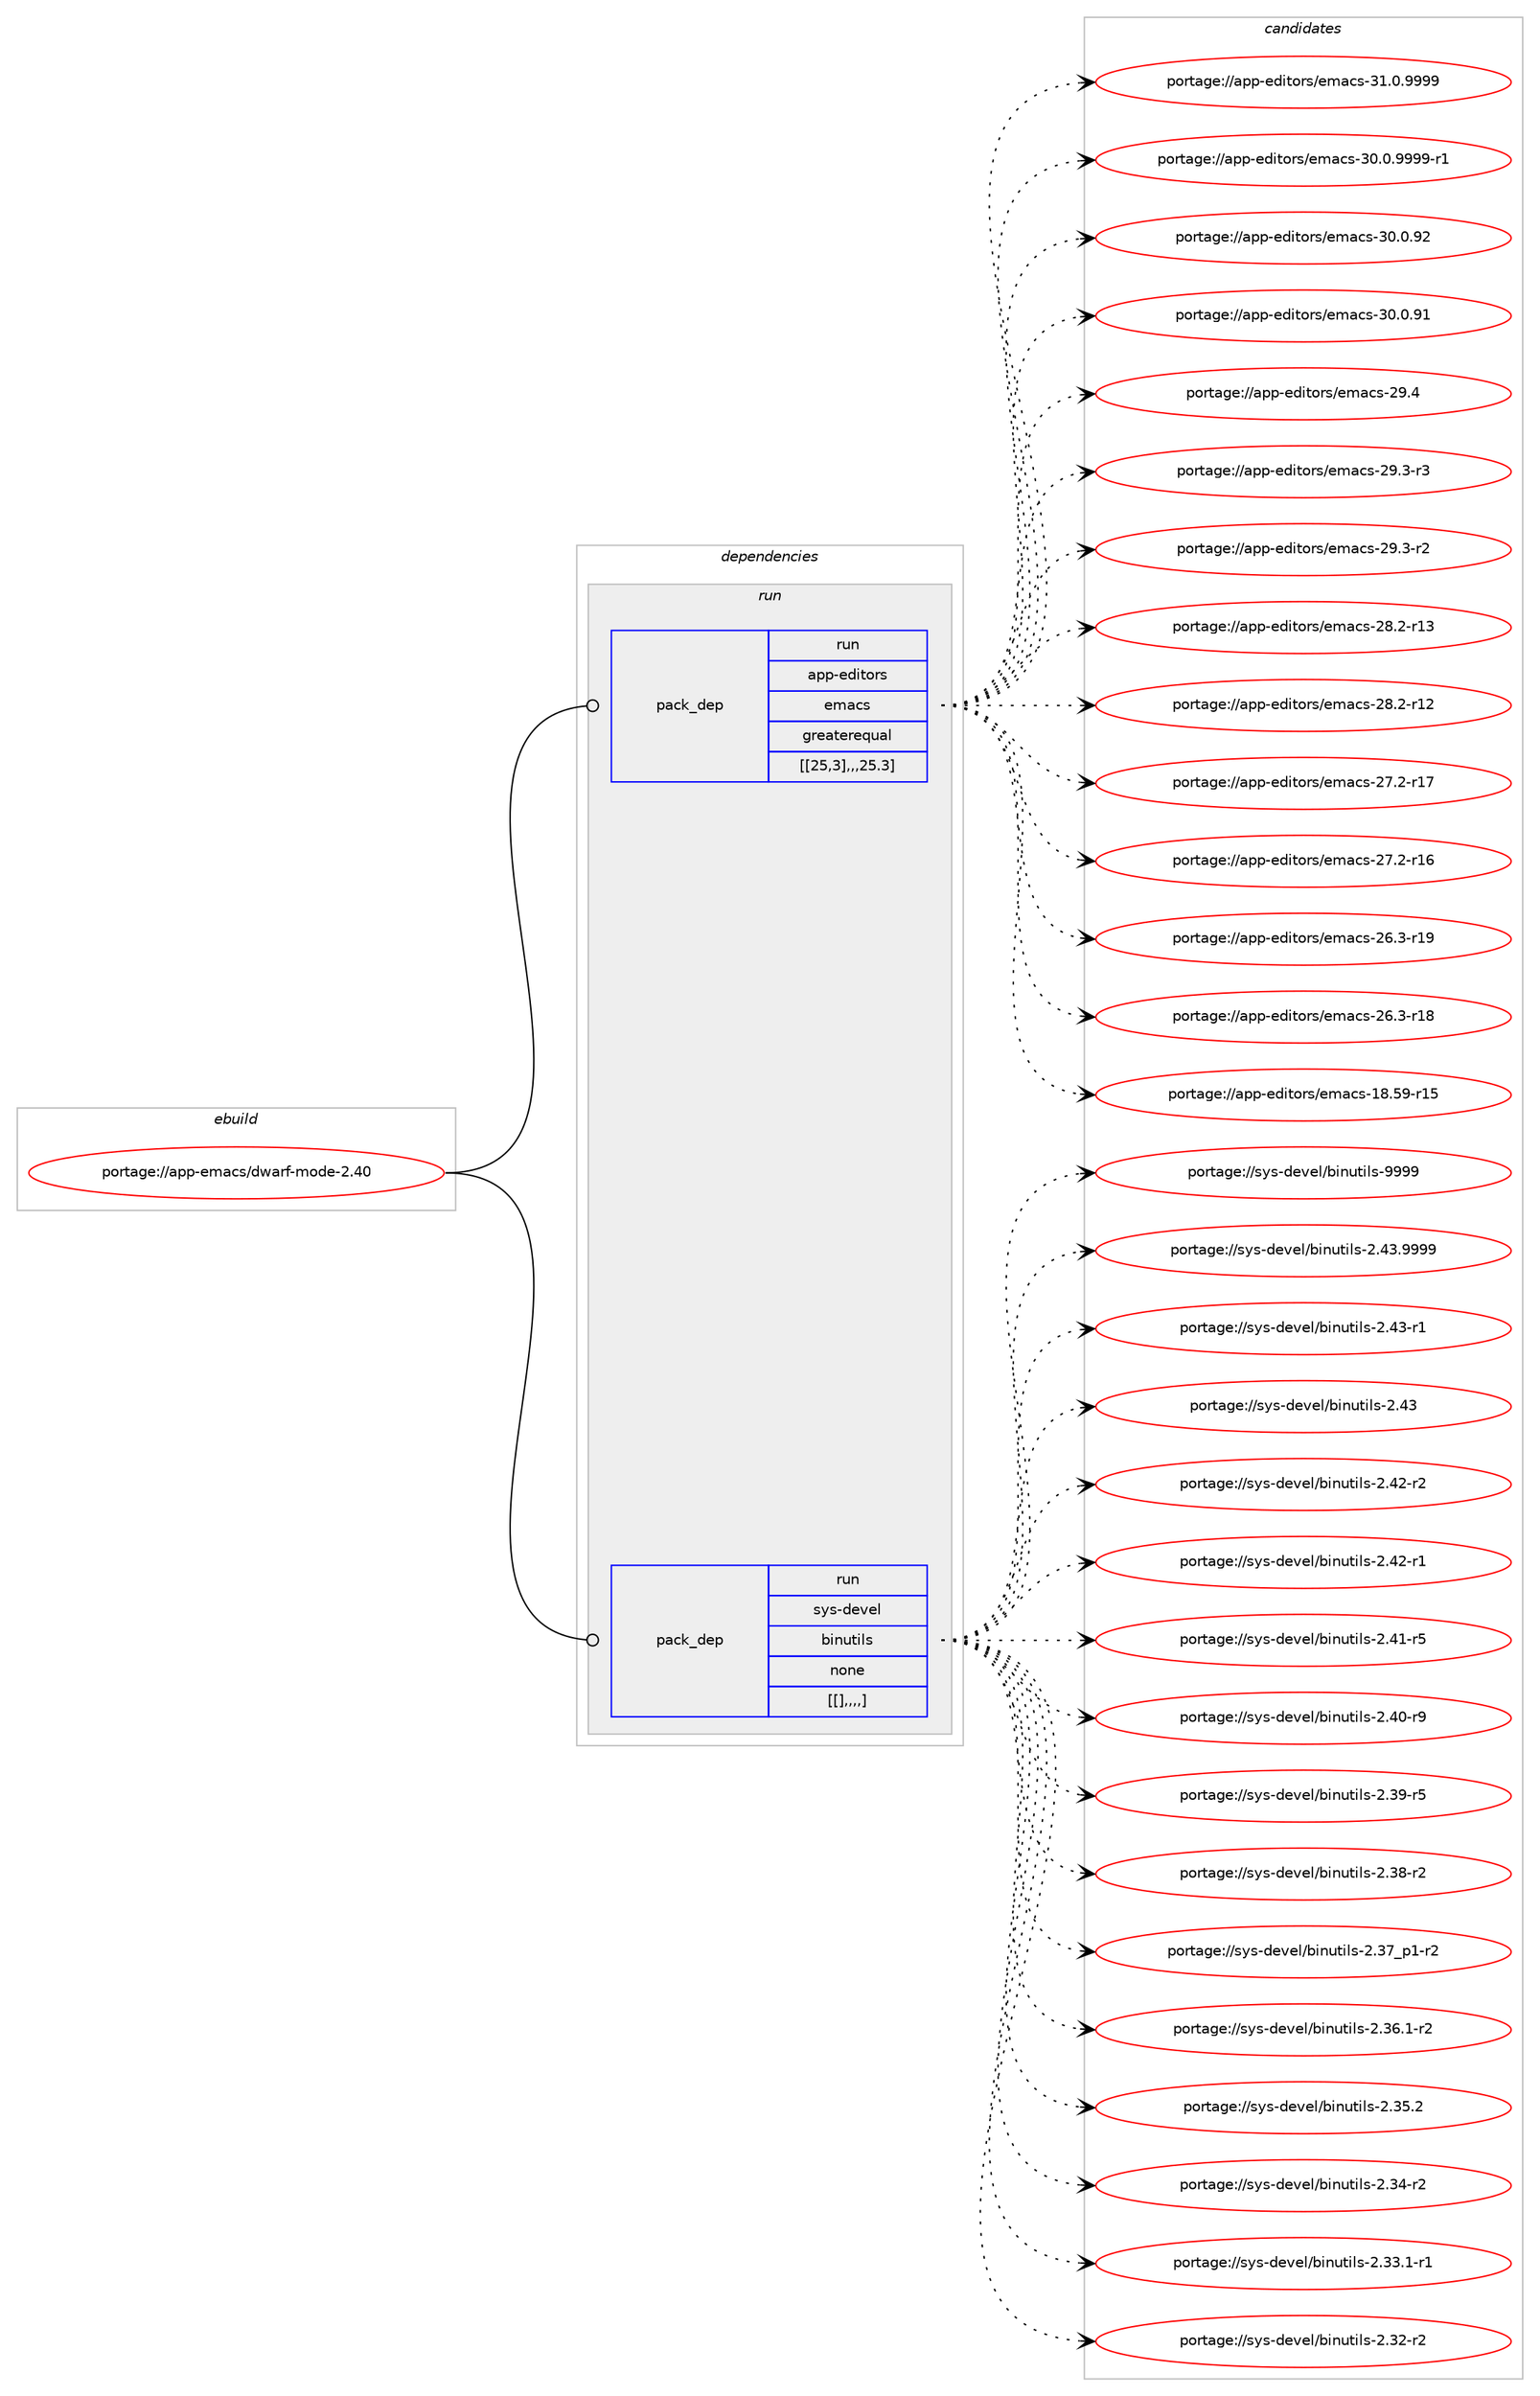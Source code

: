 digraph prolog {

# *************
# Graph options
# *************

newrank=true;
concentrate=true;
compound=true;
graph [rankdir=LR,fontname=Helvetica,fontsize=10,ranksep=1.5];#, ranksep=2.5, nodesep=0.2];
edge  [arrowhead=vee];
node  [fontname=Helvetica,fontsize=10];

# **********
# The ebuild
# **********

subgraph cluster_leftcol {
color=gray;
label=<<i>ebuild</i>>;
id [label="portage://app-emacs/dwarf-mode-2.40", color=red, width=4, href="../app-emacs/dwarf-mode-2.40.svg"];
}

# ****************
# The dependencies
# ****************

subgraph cluster_midcol {
color=gray;
label=<<i>dependencies</i>>;
subgraph cluster_compile {
fillcolor="#eeeeee";
style=filled;
label=<<i>compile</i>>;
}
subgraph cluster_compileandrun {
fillcolor="#eeeeee";
style=filled;
label=<<i>compile and run</i>>;
}
subgraph cluster_run {
fillcolor="#eeeeee";
style=filled;
label=<<i>run</i>>;
subgraph pack15345 {
dependency21292 [label=<<TABLE BORDER="0" CELLBORDER="1" CELLSPACING="0" CELLPADDING="4" WIDTH="220"><TR><TD ROWSPAN="6" CELLPADDING="30">pack_dep</TD></TR><TR><TD WIDTH="110">run</TD></TR><TR><TD>app-editors</TD></TR><TR><TD>emacs</TD></TR><TR><TD>greaterequal</TD></TR><TR><TD>[[25,3],,,25.3]</TD></TR></TABLE>>, shape=none, color=blue];
}
id:e -> dependency21292:w [weight=20,style="solid",arrowhead="odot"];
subgraph pack15363 {
dependency21337 [label=<<TABLE BORDER="0" CELLBORDER="1" CELLSPACING="0" CELLPADDING="4" WIDTH="220"><TR><TD ROWSPAN="6" CELLPADDING="30">pack_dep</TD></TR><TR><TD WIDTH="110">run</TD></TR><TR><TD>sys-devel</TD></TR><TR><TD>binutils</TD></TR><TR><TD>none</TD></TR><TR><TD>[[],,,,]</TD></TR></TABLE>>, shape=none, color=blue];
}
id:e -> dependency21337:w [weight=20,style="solid",arrowhead="odot"];
}
}

# **************
# The candidates
# **************

subgraph cluster_choices {
rank=same;
color=gray;
label=<<i>candidates</i>>;

subgraph choice13661 {
color=black;
nodesep=1;
choice971121124510110010511611111411547101109979911545514946484657575757 [label="portage://app-editors/emacs-31.0.9999", color=red, width=4,href="../app-editors/emacs-31.0.9999.svg"];
choice9711211245101100105116111114115471011099799115455148464846575757574511449 [label="portage://app-editors/emacs-30.0.9999-r1", color=red, width=4,href="../app-editors/emacs-30.0.9999-r1.svg"];
choice97112112451011001051161111141154710110997991154551484648465750 [label="portage://app-editors/emacs-30.0.92", color=red, width=4,href="../app-editors/emacs-30.0.92.svg"];
choice97112112451011001051161111141154710110997991154551484648465749 [label="portage://app-editors/emacs-30.0.91", color=red, width=4,href="../app-editors/emacs-30.0.91.svg"];
choice97112112451011001051161111141154710110997991154550574652 [label="portage://app-editors/emacs-29.4", color=red, width=4,href="../app-editors/emacs-29.4.svg"];
choice971121124510110010511611111411547101109979911545505746514511451 [label="portage://app-editors/emacs-29.3-r3", color=red, width=4,href="../app-editors/emacs-29.3-r3.svg"];
choice971121124510110010511611111411547101109979911545505746514511450 [label="portage://app-editors/emacs-29.3-r2", color=red, width=4,href="../app-editors/emacs-29.3-r2.svg"];
choice97112112451011001051161111141154710110997991154550564650451144951 [label="portage://app-editors/emacs-28.2-r13", color=red, width=4,href="../app-editors/emacs-28.2-r13.svg"];
choice97112112451011001051161111141154710110997991154550564650451144950 [label="portage://app-editors/emacs-28.2-r12", color=red, width=4,href="../app-editors/emacs-28.2-r12.svg"];
choice97112112451011001051161111141154710110997991154550554650451144955 [label="portage://app-editors/emacs-27.2-r17", color=red, width=4,href="../app-editors/emacs-27.2-r17.svg"];
choice97112112451011001051161111141154710110997991154550554650451144954 [label="portage://app-editors/emacs-27.2-r16", color=red, width=4,href="../app-editors/emacs-27.2-r16.svg"];
choice97112112451011001051161111141154710110997991154550544651451144957 [label="portage://app-editors/emacs-26.3-r19", color=red, width=4,href="../app-editors/emacs-26.3-r19.svg"];
choice97112112451011001051161111141154710110997991154550544651451144956 [label="portage://app-editors/emacs-26.3-r18", color=red, width=4,href="../app-editors/emacs-26.3-r18.svg"];
choice9711211245101100105116111114115471011099799115454956465357451144953 [label="portage://app-editors/emacs-18.59-r15", color=red, width=4,href="../app-editors/emacs-18.59-r15.svg"];
dependency21292:e -> choice971121124510110010511611111411547101109979911545514946484657575757:w [style=dotted,weight="100"];
dependency21292:e -> choice9711211245101100105116111114115471011099799115455148464846575757574511449:w [style=dotted,weight="100"];
dependency21292:e -> choice97112112451011001051161111141154710110997991154551484648465750:w [style=dotted,weight="100"];
dependency21292:e -> choice97112112451011001051161111141154710110997991154551484648465749:w [style=dotted,weight="100"];
dependency21292:e -> choice97112112451011001051161111141154710110997991154550574652:w [style=dotted,weight="100"];
dependency21292:e -> choice971121124510110010511611111411547101109979911545505746514511451:w [style=dotted,weight="100"];
dependency21292:e -> choice971121124510110010511611111411547101109979911545505746514511450:w [style=dotted,weight="100"];
dependency21292:e -> choice97112112451011001051161111141154710110997991154550564650451144951:w [style=dotted,weight="100"];
dependency21292:e -> choice97112112451011001051161111141154710110997991154550564650451144950:w [style=dotted,weight="100"];
dependency21292:e -> choice97112112451011001051161111141154710110997991154550554650451144955:w [style=dotted,weight="100"];
dependency21292:e -> choice97112112451011001051161111141154710110997991154550554650451144954:w [style=dotted,weight="100"];
dependency21292:e -> choice97112112451011001051161111141154710110997991154550544651451144957:w [style=dotted,weight="100"];
dependency21292:e -> choice97112112451011001051161111141154710110997991154550544651451144956:w [style=dotted,weight="100"];
dependency21292:e -> choice9711211245101100105116111114115471011099799115454956465357451144953:w [style=dotted,weight="100"];
}
subgraph choice13698 {
color=black;
nodesep=1;
choice1151211154510010111810110847981051101171161051081154557575757 [label="portage://sys-devel/binutils-9999", color=red, width=4,href="../sys-devel/binutils-9999.svg"];
choice11512111545100101118101108479810511011711610510811545504652514657575757 [label="portage://sys-devel/binutils-2.43.9999", color=red, width=4,href="../sys-devel/binutils-2.43.9999.svg"];
choice11512111545100101118101108479810511011711610510811545504652514511449 [label="portage://sys-devel/binutils-2.43-r1", color=red, width=4,href="../sys-devel/binutils-2.43-r1.svg"];
choice1151211154510010111810110847981051101171161051081154550465251 [label="portage://sys-devel/binutils-2.43", color=red, width=4,href="../sys-devel/binutils-2.43.svg"];
choice11512111545100101118101108479810511011711610510811545504652504511450 [label="portage://sys-devel/binutils-2.42-r2", color=red, width=4,href="../sys-devel/binutils-2.42-r2.svg"];
choice11512111545100101118101108479810511011711610510811545504652504511449 [label="portage://sys-devel/binutils-2.42-r1", color=red, width=4,href="../sys-devel/binutils-2.42-r1.svg"];
choice11512111545100101118101108479810511011711610510811545504652494511453 [label="portage://sys-devel/binutils-2.41-r5", color=red, width=4,href="../sys-devel/binutils-2.41-r5.svg"];
choice11512111545100101118101108479810511011711610510811545504652484511457 [label="portage://sys-devel/binutils-2.40-r9", color=red, width=4,href="../sys-devel/binutils-2.40-r9.svg"];
choice11512111545100101118101108479810511011711610510811545504651574511453 [label="portage://sys-devel/binutils-2.39-r5", color=red, width=4,href="../sys-devel/binutils-2.39-r5.svg"];
choice11512111545100101118101108479810511011711610510811545504651564511450 [label="portage://sys-devel/binutils-2.38-r2", color=red, width=4,href="../sys-devel/binutils-2.38-r2.svg"];
choice115121115451001011181011084798105110117116105108115455046515595112494511450 [label="portage://sys-devel/binutils-2.37_p1-r2", color=red, width=4,href="../sys-devel/binutils-2.37_p1-r2.svg"];
choice115121115451001011181011084798105110117116105108115455046515446494511450 [label="portage://sys-devel/binutils-2.36.1-r2", color=red, width=4,href="../sys-devel/binutils-2.36.1-r2.svg"];
choice11512111545100101118101108479810511011711610510811545504651534650 [label="portage://sys-devel/binutils-2.35.2", color=red, width=4,href="../sys-devel/binutils-2.35.2.svg"];
choice11512111545100101118101108479810511011711610510811545504651524511450 [label="portage://sys-devel/binutils-2.34-r2", color=red, width=4,href="../sys-devel/binutils-2.34-r2.svg"];
choice115121115451001011181011084798105110117116105108115455046515146494511449 [label="portage://sys-devel/binutils-2.33.1-r1", color=red, width=4,href="../sys-devel/binutils-2.33.1-r1.svg"];
choice11512111545100101118101108479810511011711610510811545504651504511450 [label="portage://sys-devel/binutils-2.32-r2", color=red, width=4,href="../sys-devel/binutils-2.32-r2.svg"];
dependency21337:e -> choice1151211154510010111810110847981051101171161051081154557575757:w [style=dotted,weight="100"];
dependency21337:e -> choice11512111545100101118101108479810511011711610510811545504652514657575757:w [style=dotted,weight="100"];
dependency21337:e -> choice11512111545100101118101108479810511011711610510811545504652514511449:w [style=dotted,weight="100"];
dependency21337:e -> choice1151211154510010111810110847981051101171161051081154550465251:w [style=dotted,weight="100"];
dependency21337:e -> choice11512111545100101118101108479810511011711610510811545504652504511450:w [style=dotted,weight="100"];
dependency21337:e -> choice11512111545100101118101108479810511011711610510811545504652504511449:w [style=dotted,weight="100"];
dependency21337:e -> choice11512111545100101118101108479810511011711610510811545504652494511453:w [style=dotted,weight="100"];
dependency21337:e -> choice11512111545100101118101108479810511011711610510811545504652484511457:w [style=dotted,weight="100"];
dependency21337:e -> choice11512111545100101118101108479810511011711610510811545504651574511453:w [style=dotted,weight="100"];
dependency21337:e -> choice11512111545100101118101108479810511011711610510811545504651564511450:w [style=dotted,weight="100"];
dependency21337:e -> choice115121115451001011181011084798105110117116105108115455046515595112494511450:w [style=dotted,weight="100"];
dependency21337:e -> choice115121115451001011181011084798105110117116105108115455046515446494511450:w [style=dotted,weight="100"];
dependency21337:e -> choice11512111545100101118101108479810511011711610510811545504651534650:w [style=dotted,weight="100"];
dependency21337:e -> choice11512111545100101118101108479810511011711610510811545504651524511450:w [style=dotted,weight="100"];
dependency21337:e -> choice115121115451001011181011084798105110117116105108115455046515146494511449:w [style=dotted,weight="100"];
dependency21337:e -> choice11512111545100101118101108479810511011711610510811545504651504511450:w [style=dotted,weight="100"];
}
}

}
